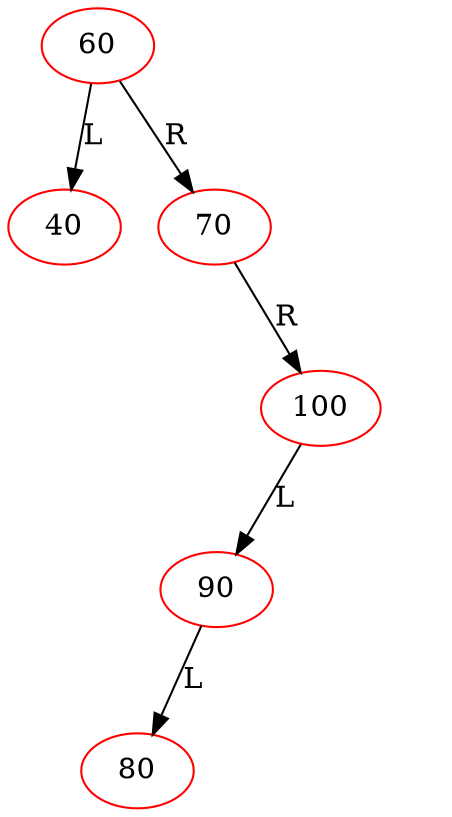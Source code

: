 digraph BiTreeDelete {
"60" -> {"40"} [label="L"]
"60" -> {"70"} [label="R"]
"70" -> {"HD0"} [label="L"] [style=invis]
"HD0" [style=invis]
"70" -> {"100"} [label="R"]
"100" -> {"90"} [label="L"]
"100" -> {"HD1"} [label="R"] [style=invis]
"HD1" [style=invis]
"90" -> {"80"} [label="L"]
"90" -> {"HD2"} [label="R"] [style=invis]
"HD2" [style=invis]
"60" [color=red]
"40" [color=red]
"70" [color=red]
"100" [color=red]
"90" [color=red]
"80" [color=red]
}
